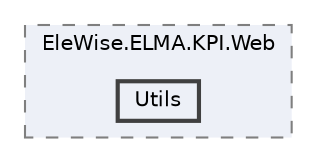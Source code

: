 digraph "Web/Modules/EleWise.ELMA.KPI.Web/Utils"
{
 // LATEX_PDF_SIZE
  bgcolor="transparent";
  edge [fontname=Helvetica,fontsize=10,labelfontname=Helvetica,labelfontsize=10];
  node [fontname=Helvetica,fontsize=10,shape=box,height=0.2,width=0.4];
  compound=true
  subgraph clusterdir_b8a3bbf1f972276162a9e7650d9a3def {
    graph [ bgcolor="#edf0f7", pencolor="grey50", label="EleWise.ELMA.KPI.Web", fontname=Helvetica,fontsize=10 style="filled,dashed", URL="dir_b8a3bbf1f972276162a9e7650d9a3def.html",tooltip=""]
  dir_103042aa36eca9bf4172b411a170e84d [label="Utils", fillcolor="#edf0f7", color="grey25", style="filled,bold", URL="dir_103042aa36eca9bf4172b411a170e84d.html",tooltip=""];
  }
}
